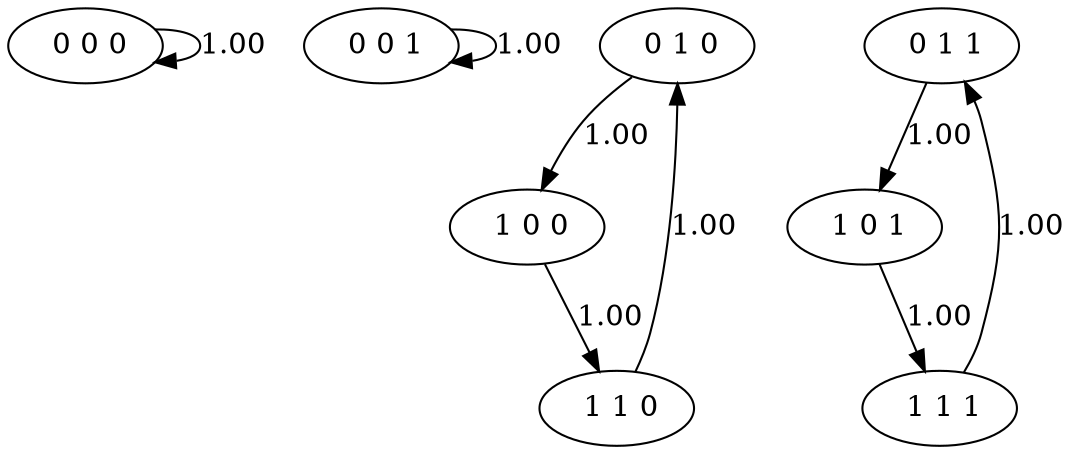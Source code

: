 digraph test {
node0 [label=" 0 0 0"];
node1 [label=" 0 0 1"];
node2 [label=" 0 1 0"];
node3 [label=" 0 1 1"];
node4 [label=" 1 0 0"];
node5 [label=" 1 0 1"];
node6 [label=" 1 1 0"];
node7 [label=" 1 1 1"];
node0 -> node0 [label= "1.00"];
node1 -> node1 [label= "1.00"];
node2 -> node4 [label= "1.00"];
node3 -> node5 [label= "1.00"];
node4 -> node6 [label= "1.00"];
node5 -> node7 [label= "1.00"];
node6 -> node2 [label= "1.00"];
node7 -> node3 [label= "1.00"];
}
